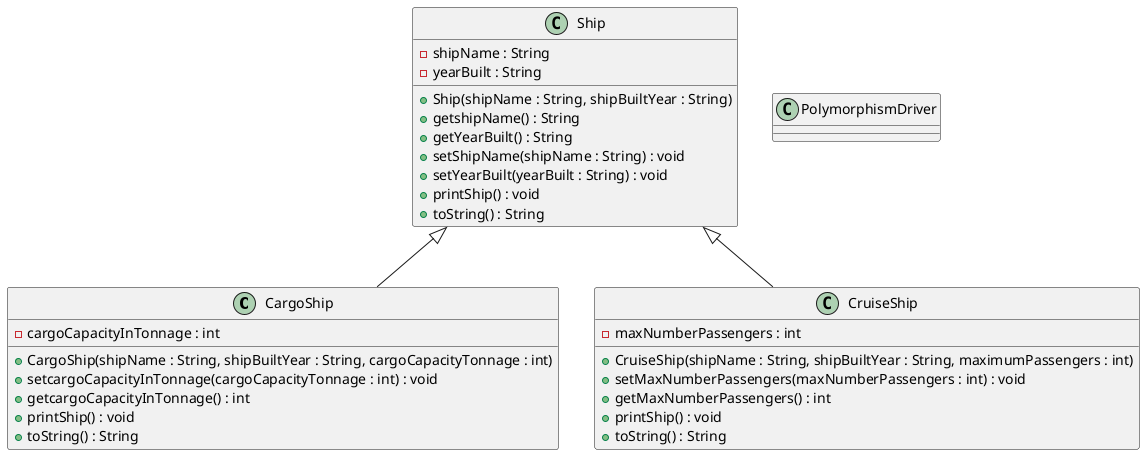 @startuml classDiagramPolymoprhism 

class CargoShip {
    - cargoCapacityInTonnage : int

    + CargoShip(shipName : String, shipBuiltYear : String, cargoCapacityTonnage : int)
    + setcargoCapacityInTonnage(cargoCapacityTonnage : int) : void
    + getcargoCapacityInTonnage() : int
    + printShip() : void 
    + toString() : String
}

class CruiseShip {
    - maxNumberPassengers : int 

    + CruiseShip(shipName : String, shipBuiltYear : String, maximumPassengers : int)
    + setMaxNumberPassengers(maxNumberPassengers : int) : void
    + getMaxNumberPassengers() : int
    + printShip() : void 
    + toString() : String
}

class Ship {
    - shipName : String
    - yearBuilt : String

    + Ship(shipName : String, shipBuiltYear : String)
    + getshipName() : String
    + getYearBuilt() : String
    + setShipName(shipName : String) : void
    + setYearBuilt(yearBuilt : String) : void 
    + printShip() : void
    + toString() : String
}

class PolymorphismDriver {

}

Ship <|-- CargoShip
Ship <|-- CruiseShip
@enduml